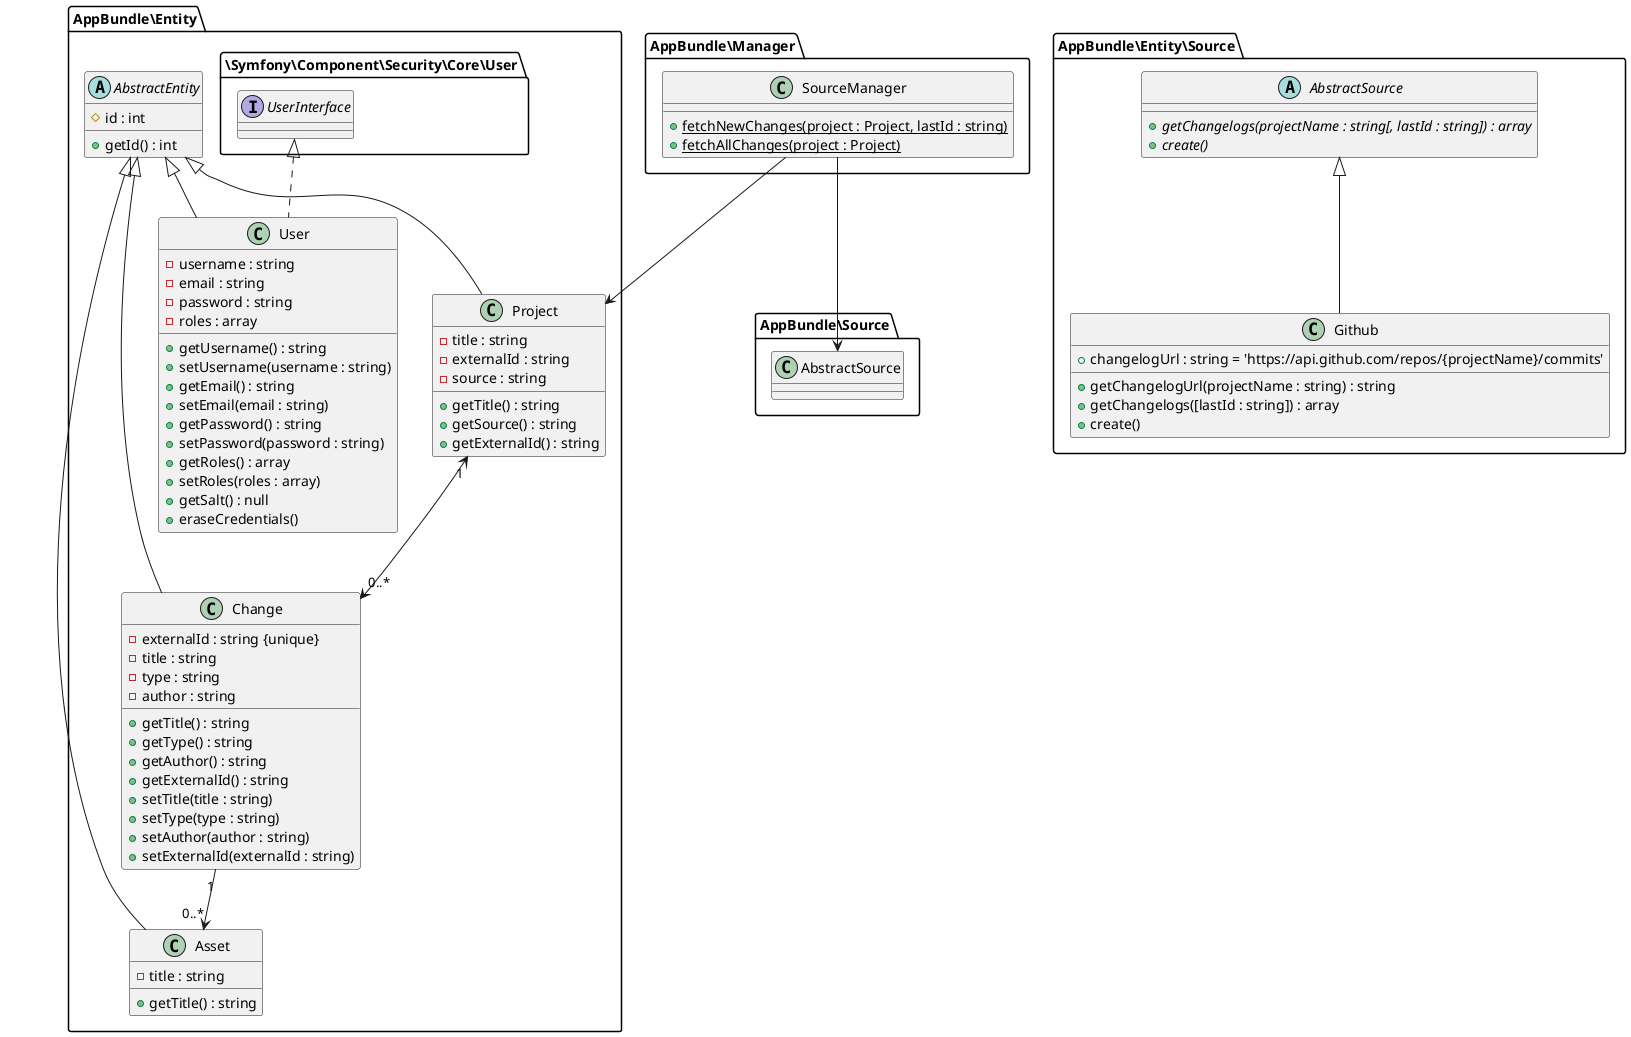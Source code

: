 @startuml

AppBundle\Manager.SourceManager --> AppBundle\Entity.Project
AppBundle\Manager.SourceManager --> AppBundle\Source.AbstractSource

namespace AppBundle\Manager {
    class SourceManager {
        + {static} fetchNewChanges(project : Project, lastId : string)
        + {static} fetchAllChanges(project : Project)
    }
}

namespace AppBundle\Entity\Source {
    abstract class AbstractSource {
        {abstract} + getChangelogs(projectName : string[, lastId : string]) : array
        {abstract} + create()
    }
    class Github extends AbstractSource {
        + changelogUrl : string = 'https://api.github.com/repos/{projectName}/commits'
        + getChangelogUrl(projectName : string) : string
        + getChangelogs([lastId : string]) : array
        + create()
    }
}

namespace AppBundle\Entity {
    abstract class AbstractEntity {
        # id : int
        + getId() : int
    }
    class Asset extends AbstractEntity {
        - title : string
        + getTitle() : string
    }
    class Change extends AbstractEntity {
        - externalId : string {unique}
        - title : string
        - type : string
        - author : string
        + getTitle() : string
        + getType() : string
        + getAuthor() : string
        + getExternalId() : string
        + setTitle(title : string)
        + setType(type : string)
        + setAuthor(author : string)
        + setExternalId(externalId : string)
    }
    class Project extends AbstractEntity {
        - title : string
        - externalId : string
        - source : string
        + getTitle() : string
        + getSource() : string
        + getExternalId() : string
    }
    class User extends AbstractEntity implements \Symfony\Component\Security\Core\User.UserInterface {
        - username : string
        - email : string
        - password : string
        - roles : array
        + getUsername() : string
        + setUsername(username : string)
        + getEmail() : string
        + setEmail(email : string)
        + getPassword() : string
        + setPassword(password : string)
        + getRoles() : array
        + setRoles(roles : array)
        + getSalt() : null
        + eraseCredentials()
    }

    Change "1" --> "0..*" Asset
    Project "1" <--> "0..*" Change
}


@enduml